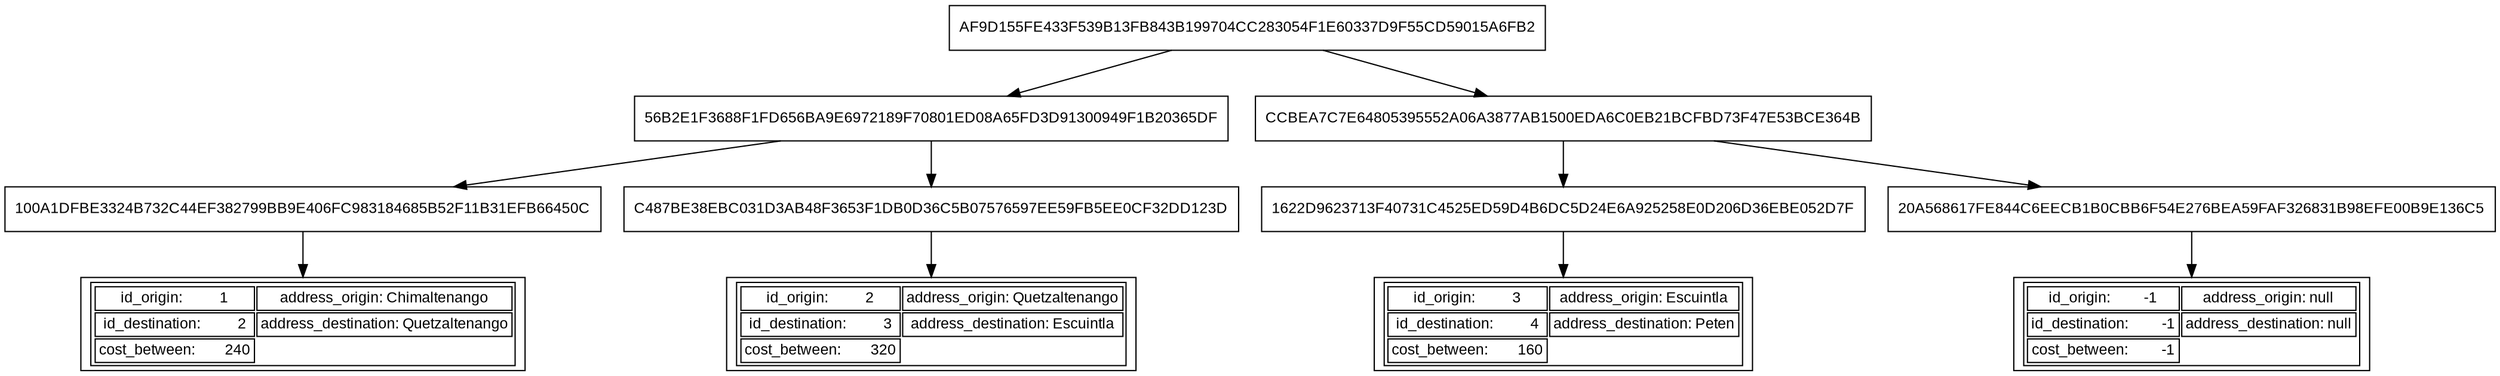 digraph Merkle_tree {
node [shape=record, fontname=Arial, fontsize=12];
5 [label="AF9D155FE433F539B13FB843B199704CC283054F1E60337D9F55CD59015A6FB2"];
5 -> 6;
5 -> 9;
6 [label="56B2E1F3688F1FD656BA9E6972189F70801ED08A65FD3D91300949F1B20365DF"];
6 -> 7;
6 -> 8;
7 [label="100A1DFBE3324B732C44EF382799BB9E406FC983184685B52F11B31EFB66450C"];
1 [label=<<TABLE><TR>
<TD>id_origin:          1</TD>
<TD>address_origin: Chimaltenango</TD></TR>
<TR><TD>id_destination:          2</TD>
<TD>address_destination: Quetzaltenango</TD></TR>
<TR><TD>cost_between:        240</TD></TR>
</TABLE>>];
7 -> 1;
8 [label="C487BE38EBC031D3AB48F3653F1DB0D36C5B07576597EE59FB5EE0CF32DD123D"];
2 [label=<<TABLE><TR>
<TD>id_origin:          2</TD>
<TD>address_origin: Quetzaltenango</TD></TR>
<TR><TD>id_destination:          3</TD>
<TD>address_destination: Escuintla</TD></TR>
<TR><TD>cost_between:        320</TD></TR>
</TABLE>>];
8 -> 2;
9 [label="CCBEA7C7E64805395552A06A3877AB1500EDA6C0EB21BCFBD73F47E53BCE364B"];
9 -> 10;
9 -> 11;
10 [label="1622D9623713F40731C4525ED59D4B6DC5D24E6A925258E0D206D36EBE052D7F"];
3 [label=<<TABLE><TR>
<TD>id_origin:          3</TD>
<TD>address_origin: Escuintla</TD></TR>
<TR><TD>id_destination:          4</TD>
<TD>address_destination: Peten</TD></TR>
<TR><TD>cost_between:        160</TD></TR>
</TABLE>>];
10 -> 3;
11 [label="20A568617FE844C6EECB1B0CBB6F54E276BEA59FAF326831B98EFE00B9E136C5"];
4 [label=<<TABLE><TR>
<TD>id_origin:         -1</TD>
<TD>address_origin: null</TD></TR>
<TR><TD>id_destination:         -1</TD>
<TD>address_destination: null</TD></TR>
<TR><TD>cost_between:         -1</TD></TR>
</TABLE>>];
11 -> 4;
}
